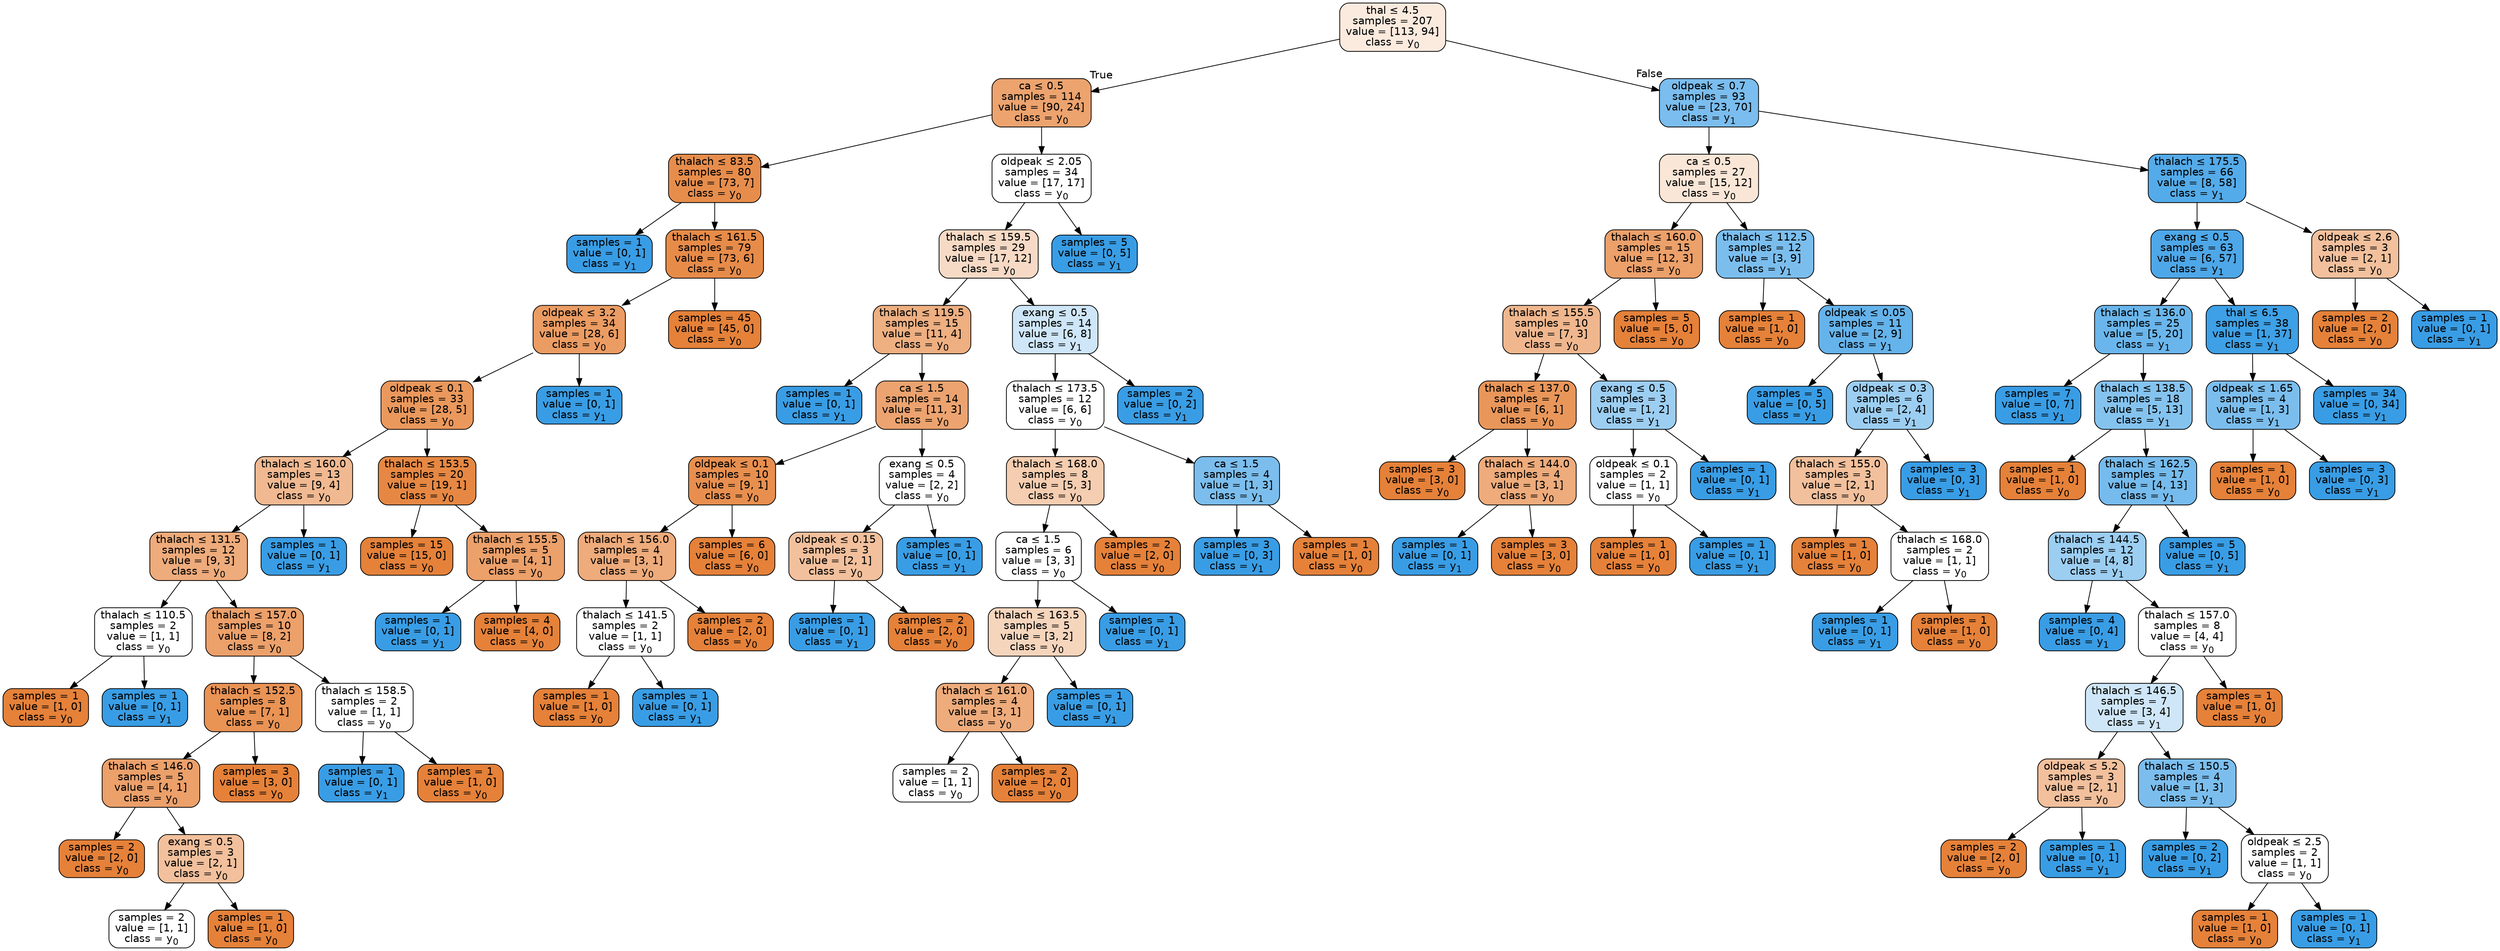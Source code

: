 digraph Tree {
node [shape=box, style="filled, rounded", color="black", fontname=helvetica] ;
edge [fontname=helvetica] ;
0 [label=<thal &le; 4.5<br/>samples = 207<br/>value = [113, 94]<br/>class = y<SUB>0</SUB>>, fillcolor="#fbeade"] ;
1 [label=<ca &le; 0.5<br/>samples = 114<br/>value = [90, 24]<br/>class = y<SUB>0</SUB>>, fillcolor="#eca36e"] ;
0 -> 1 [labeldistance=2.5, labelangle=45, headlabel="True"] ;
2 [label=<thalach &le; 83.5<br/>samples = 80<br/>value = [73, 7]<br/>class = y<SUB>0</SUB>>, fillcolor="#e78d4c"] ;
1 -> 2 ;
3 [label=<samples = 1<br/>value = [0, 1]<br/>class = y<SUB>1</SUB>>, fillcolor="#399de5"] ;
2 -> 3 ;
4 [label=<thalach &le; 161.5<br/>samples = 79<br/>value = [73, 6]<br/>class = y<SUB>0</SUB>>, fillcolor="#e78b49"] ;
2 -> 4 ;
5 [label=<oldpeak &le; 3.2<br/>samples = 34<br/>value = [28, 6]<br/>class = y<SUB>0</SUB>>, fillcolor="#eb9c63"] ;
4 -> 5 ;
6 [label=<oldpeak &le; 0.1<br/>samples = 33<br/>value = [28, 5]<br/>class = y<SUB>0</SUB>>, fillcolor="#ea985c"] ;
5 -> 6 ;
7 [label=<thalach &le; 160.0<br/>samples = 13<br/>value = [9, 4]<br/>class = y<SUB>0</SUB>>, fillcolor="#f1b991"] ;
6 -> 7 ;
8 [label=<thalach &le; 131.5<br/>samples = 12<br/>value = [9, 3]<br/>class = y<SUB>0</SUB>>, fillcolor="#eeab7b"] ;
7 -> 8 ;
9 [label=<thalach &le; 110.5<br/>samples = 2<br/>value = [1, 1]<br/>class = y<SUB>0</SUB>>, fillcolor="#ffffff"] ;
8 -> 9 ;
10 [label=<samples = 1<br/>value = [1, 0]<br/>class = y<SUB>0</SUB>>, fillcolor="#e58139"] ;
9 -> 10 ;
11 [label=<samples = 1<br/>value = [0, 1]<br/>class = y<SUB>1</SUB>>, fillcolor="#399de5"] ;
9 -> 11 ;
12 [label=<thalach &le; 157.0<br/>samples = 10<br/>value = [8, 2]<br/>class = y<SUB>0</SUB>>, fillcolor="#eca06a"] ;
8 -> 12 ;
13 [label=<thalach &le; 152.5<br/>samples = 8<br/>value = [7, 1]<br/>class = y<SUB>0</SUB>>, fillcolor="#e99355"] ;
12 -> 13 ;
14 [label=<thalach &le; 146.0<br/>samples = 5<br/>value = [4, 1]<br/>class = y<SUB>0</SUB>>, fillcolor="#eca06a"] ;
13 -> 14 ;
15 [label=<samples = 2<br/>value = [2, 0]<br/>class = y<SUB>0</SUB>>, fillcolor="#e58139"] ;
14 -> 15 ;
16 [label=<exang &le; 0.5<br/>samples = 3<br/>value = [2, 1]<br/>class = y<SUB>0</SUB>>, fillcolor="#f2c09c"] ;
14 -> 16 ;
17 [label=<samples = 2<br/>value = [1, 1]<br/>class = y<SUB>0</SUB>>, fillcolor="#ffffff"] ;
16 -> 17 ;
18 [label=<samples = 1<br/>value = [1, 0]<br/>class = y<SUB>0</SUB>>, fillcolor="#e58139"] ;
16 -> 18 ;
19 [label=<samples = 3<br/>value = [3, 0]<br/>class = y<SUB>0</SUB>>, fillcolor="#e58139"] ;
13 -> 19 ;
20 [label=<thalach &le; 158.5<br/>samples = 2<br/>value = [1, 1]<br/>class = y<SUB>0</SUB>>, fillcolor="#ffffff"] ;
12 -> 20 ;
21 [label=<samples = 1<br/>value = [0, 1]<br/>class = y<SUB>1</SUB>>, fillcolor="#399de5"] ;
20 -> 21 ;
22 [label=<samples = 1<br/>value = [1, 0]<br/>class = y<SUB>0</SUB>>, fillcolor="#e58139"] ;
20 -> 22 ;
23 [label=<samples = 1<br/>value = [0, 1]<br/>class = y<SUB>1</SUB>>, fillcolor="#399de5"] ;
7 -> 23 ;
24 [label=<thalach &le; 153.5<br/>samples = 20<br/>value = [19, 1]<br/>class = y<SUB>0</SUB>>, fillcolor="#e68843"] ;
6 -> 24 ;
25 [label=<samples = 15<br/>value = [15, 0]<br/>class = y<SUB>0</SUB>>, fillcolor="#e58139"] ;
24 -> 25 ;
26 [label=<thalach &le; 155.5<br/>samples = 5<br/>value = [4, 1]<br/>class = y<SUB>0</SUB>>, fillcolor="#eca06a"] ;
24 -> 26 ;
27 [label=<samples = 1<br/>value = [0, 1]<br/>class = y<SUB>1</SUB>>, fillcolor="#399de5"] ;
26 -> 27 ;
28 [label=<samples = 4<br/>value = [4, 0]<br/>class = y<SUB>0</SUB>>, fillcolor="#e58139"] ;
26 -> 28 ;
29 [label=<samples = 1<br/>value = [0, 1]<br/>class = y<SUB>1</SUB>>, fillcolor="#399de5"] ;
5 -> 29 ;
30 [label=<samples = 45<br/>value = [45, 0]<br/>class = y<SUB>0</SUB>>, fillcolor="#e58139"] ;
4 -> 30 ;
31 [label=<oldpeak &le; 2.05<br/>samples = 34<br/>value = [17, 17]<br/>class = y<SUB>0</SUB>>, fillcolor="#ffffff"] ;
1 -> 31 ;
32 [label=<thalach &le; 159.5<br/>samples = 29<br/>value = [17, 12]<br/>class = y<SUB>0</SUB>>, fillcolor="#f7dac5"] ;
31 -> 32 ;
33 [label=<thalach &le; 119.5<br/>samples = 15<br/>value = [11, 4]<br/>class = y<SUB>0</SUB>>, fillcolor="#eeaf81"] ;
32 -> 33 ;
34 [label=<samples = 1<br/>value = [0, 1]<br/>class = y<SUB>1</SUB>>, fillcolor="#399de5"] ;
33 -> 34 ;
35 [label=<ca &le; 1.5<br/>samples = 14<br/>value = [11, 3]<br/>class = y<SUB>0</SUB>>, fillcolor="#eca36f"] ;
33 -> 35 ;
36 [label=<oldpeak &le; 0.1<br/>samples = 10<br/>value = [9, 1]<br/>class = y<SUB>0</SUB>>, fillcolor="#e88f4f"] ;
35 -> 36 ;
37 [label=<thalach &le; 156.0<br/>samples = 4<br/>value = [3, 1]<br/>class = y<SUB>0</SUB>>, fillcolor="#eeab7b"] ;
36 -> 37 ;
38 [label=<thalach &le; 141.5<br/>samples = 2<br/>value = [1, 1]<br/>class = y<SUB>0</SUB>>, fillcolor="#ffffff"] ;
37 -> 38 ;
39 [label=<samples = 1<br/>value = [1, 0]<br/>class = y<SUB>0</SUB>>, fillcolor="#e58139"] ;
38 -> 39 ;
40 [label=<samples = 1<br/>value = [0, 1]<br/>class = y<SUB>1</SUB>>, fillcolor="#399de5"] ;
38 -> 40 ;
41 [label=<samples = 2<br/>value = [2, 0]<br/>class = y<SUB>0</SUB>>, fillcolor="#e58139"] ;
37 -> 41 ;
42 [label=<samples = 6<br/>value = [6, 0]<br/>class = y<SUB>0</SUB>>, fillcolor="#e58139"] ;
36 -> 42 ;
43 [label=<exang &le; 0.5<br/>samples = 4<br/>value = [2, 2]<br/>class = y<SUB>0</SUB>>, fillcolor="#ffffff"] ;
35 -> 43 ;
44 [label=<oldpeak &le; 0.15<br/>samples = 3<br/>value = [2, 1]<br/>class = y<SUB>0</SUB>>, fillcolor="#f2c09c"] ;
43 -> 44 ;
45 [label=<samples = 1<br/>value = [0, 1]<br/>class = y<SUB>1</SUB>>, fillcolor="#399de5"] ;
44 -> 45 ;
46 [label=<samples = 2<br/>value = [2, 0]<br/>class = y<SUB>0</SUB>>, fillcolor="#e58139"] ;
44 -> 46 ;
47 [label=<samples = 1<br/>value = [0, 1]<br/>class = y<SUB>1</SUB>>, fillcolor="#399de5"] ;
43 -> 47 ;
48 [label=<exang &le; 0.5<br/>samples = 14<br/>value = [6, 8]<br/>class = y<SUB>1</SUB>>, fillcolor="#cee6f8"] ;
32 -> 48 ;
49 [label=<thalach &le; 173.5<br/>samples = 12<br/>value = [6, 6]<br/>class = y<SUB>0</SUB>>, fillcolor="#ffffff"] ;
48 -> 49 ;
50 [label=<thalach &le; 168.0<br/>samples = 8<br/>value = [5, 3]<br/>class = y<SUB>0</SUB>>, fillcolor="#f5cdb0"] ;
49 -> 50 ;
51 [label=<ca &le; 1.5<br/>samples = 6<br/>value = [3, 3]<br/>class = y<SUB>0</SUB>>, fillcolor="#ffffff"] ;
50 -> 51 ;
52 [label=<thalach &le; 163.5<br/>samples = 5<br/>value = [3, 2]<br/>class = y<SUB>0</SUB>>, fillcolor="#f6d5bd"] ;
51 -> 52 ;
53 [label=<thalach &le; 161.0<br/>samples = 4<br/>value = [3, 1]<br/>class = y<SUB>0</SUB>>, fillcolor="#eeab7b"] ;
52 -> 53 ;
54 [label=<samples = 2<br/>value = [1, 1]<br/>class = y<SUB>0</SUB>>, fillcolor="#ffffff"] ;
53 -> 54 ;
55 [label=<samples = 2<br/>value = [2, 0]<br/>class = y<SUB>0</SUB>>, fillcolor="#e58139"] ;
53 -> 55 ;
56 [label=<samples = 1<br/>value = [0, 1]<br/>class = y<SUB>1</SUB>>, fillcolor="#399de5"] ;
52 -> 56 ;
57 [label=<samples = 1<br/>value = [0, 1]<br/>class = y<SUB>1</SUB>>, fillcolor="#399de5"] ;
51 -> 57 ;
58 [label=<samples = 2<br/>value = [2, 0]<br/>class = y<SUB>0</SUB>>, fillcolor="#e58139"] ;
50 -> 58 ;
59 [label=<ca &le; 1.5<br/>samples = 4<br/>value = [1, 3]<br/>class = y<SUB>1</SUB>>, fillcolor="#7bbeee"] ;
49 -> 59 ;
60 [label=<samples = 3<br/>value = [0, 3]<br/>class = y<SUB>1</SUB>>, fillcolor="#399de5"] ;
59 -> 60 ;
61 [label=<samples = 1<br/>value = [1, 0]<br/>class = y<SUB>0</SUB>>, fillcolor="#e58139"] ;
59 -> 61 ;
62 [label=<samples = 2<br/>value = [0, 2]<br/>class = y<SUB>1</SUB>>, fillcolor="#399de5"] ;
48 -> 62 ;
63 [label=<samples = 5<br/>value = [0, 5]<br/>class = y<SUB>1</SUB>>, fillcolor="#399de5"] ;
31 -> 63 ;
64 [label=<oldpeak &le; 0.7<br/>samples = 93<br/>value = [23, 70]<br/>class = y<SUB>1</SUB>>, fillcolor="#7abdee"] ;
0 -> 64 [labeldistance=2.5, labelangle=-45, headlabel="False"] ;
65 [label=<ca &le; 0.5<br/>samples = 27<br/>value = [15, 12]<br/>class = y<SUB>0</SUB>>, fillcolor="#fae6d7"] ;
64 -> 65 ;
66 [label=<thalach &le; 160.0<br/>samples = 15<br/>value = [12, 3]<br/>class = y<SUB>0</SUB>>, fillcolor="#eca06a"] ;
65 -> 66 ;
67 [label=<thalach &le; 155.5<br/>samples = 10<br/>value = [7, 3]<br/>class = y<SUB>0</SUB>>, fillcolor="#f0b78e"] ;
66 -> 67 ;
68 [label=<thalach &le; 137.0<br/>samples = 7<br/>value = [6, 1]<br/>class = y<SUB>0</SUB>>, fillcolor="#e9965a"] ;
67 -> 68 ;
69 [label=<samples = 3<br/>value = [3, 0]<br/>class = y<SUB>0</SUB>>, fillcolor="#e58139"] ;
68 -> 69 ;
70 [label=<thalach &le; 144.0<br/>samples = 4<br/>value = [3, 1]<br/>class = y<SUB>0</SUB>>, fillcolor="#eeab7b"] ;
68 -> 70 ;
71 [label=<samples = 1<br/>value = [0, 1]<br/>class = y<SUB>1</SUB>>, fillcolor="#399de5"] ;
70 -> 71 ;
72 [label=<samples = 3<br/>value = [3, 0]<br/>class = y<SUB>0</SUB>>, fillcolor="#e58139"] ;
70 -> 72 ;
73 [label=<exang &le; 0.5<br/>samples = 3<br/>value = [1, 2]<br/>class = y<SUB>1</SUB>>, fillcolor="#9ccef2"] ;
67 -> 73 ;
74 [label=<oldpeak &le; 0.1<br/>samples = 2<br/>value = [1, 1]<br/>class = y<SUB>0</SUB>>, fillcolor="#ffffff"] ;
73 -> 74 ;
75 [label=<samples = 1<br/>value = [1, 0]<br/>class = y<SUB>0</SUB>>, fillcolor="#e58139"] ;
74 -> 75 ;
76 [label=<samples = 1<br/>value = [0, 1]<br/>class = y<SUB>1</SUB>>, fillcolor="#399de5"] ;
74 -> 76 ;
77 [label=<samples = 1<br/>value = [0, 1]<br/>class = y<SUB>1</SUB>>, fillcolor="#399de5"] ;
73 -> 77 ;
78 [label=<samples = 5<br/>value = [5, 0]<br/>class = y<SUB>0</SUB>>, fillcolor="#e58139"] ;
66 -> 78 ;
79 [label=<thalach &le; 112.5<br/>samples = 12<br/>value = [3, 9]<br/>class = y<SUB>1</SUB>>, fillcolor="#7bbeee"] ;
65 -> 79 ;
80 [label=<samples = 1<br/>value = [1, 0]<br/>class = y<SUB>0</SUB>>, fillcolor="#e58139"] ;
79 -> 80 ;
81 [label=<oldpeak &le; 0.05<br/>samples = 11<br/>value = [2, 9]<br/>class = y<SUB>1</SUB>>, fillcolor="#65b3eb"] ;
79 -> 81 ;
82 [label=<samples = 5<br/>value = [0, 5]<br/>class = y<SUB>1</SUB>>, fillcolor="#399de5"] ;
81 -> 82 ;
83 [label=<oldpeak &le; 0.3<br/>samples = 6<br/>value = [2, 4]<br/>class = y<SUB>1</SUB>>, fillcolor="#9ccef2"] ;
81 -> 83 ;
84 [label=<thalach &le; 155.0<br/>samples = 3<br/>value = [2, 1]<br/>class = y<SUB>0</SUB>>, fillcolor="#f2c09c"] ;
83 -> 84 ;
85 [label=<samples = 1<br/>value = [1, 0]<br/>class = y<SUB>0</SUB>>, fillcolor="#e58139"] ;
84 -> 85 ;
86 [label=<thalach &le; 168.0<br/>samples = 2<br/>value = [1, 1]<br/>class = y<SUB>0</SUB>>, fillcolor="#ffffff"] ;
84 -> 86 ;
87 [label=<samples = 1<br/>value = [0, 1]<br/>class = y<SUB>1</SUB>>, fillcolor="#399de5"] ;
86 -> 87 ;
88 [label=<samples = 1<br/>value = [1, 0]<br/>class = y<SUB>0</SUB>>, fillcolor="#e58139"] ;
86 -> 88 ;
89 [label=<samples = 3<br/>value = [0, 3]<br/>class = y<SUB>1</SUB>>, fillcolor="#399de5"] ;
83 -> 89 ;
90 [label=<thalach &le; 175.5<br/>samples = 66<br/>value = [8, 58]<br/>class = y<SUB>1</SUB>>, fillcolor="#54abe9"] ;
64 -> 90 ;
91 [label=<exang &le; 0.5<br/>samples = 63<br/>value = [6, 57]<br/>class = y<SUB>1</SUB>>, fillcolor="#4ea7e8"] ;
90 -> 91 ;
92 [label=<thalach &le; 136.0<br/>samples = 25<br/>value = [5, 20]<br/>class = y<SUB>1</SUB>>, fillcolor="#6ab6ec"] ;
91 -> 92 ;
93 [label=<samples = 7<br/>value = [0, 7]<br/>class = y<SUB>1</SUB>>, fillcolor="#399de5"] ;
92 -> 93 ;
94 [label=<thalach &le; 138.5<br/>samples = 18<br/>value = [5, 13]<br/>class = y<SUB>1</SUB>>, fillcolor="#85c3ef"] ;
92 -> 94 ;
95 [label=<samples = 1<br/>value = [1, 0]<br/>class = y<SUB>0</SUB>>, fillcolor="#e58139"] ;
94 -> 95 ;
96 [label=<thalach &le; 162.5<br/>samples = 17<br/>value = [4, 13]<br/>class = y<SUB>1</SUB>>, fillcolor="#76bbed"] ;
94 -> 96 ;
97 [label=<thalach &le; 144.5<br/>samples = 12<br/>value = [4, 8]<br/>class = y<SUB>1</SUB>>, fillcolor="#9ccef2"] ;
96 -> 97 ;
98 [label=<samples = 4<br/>value = [0, 4]<br/>class = y<SUB>1</SUB>>, fillcolor="#399de5"] ;
97 -> 98 ;
99 [label=<thalach &le; 157.0<br/>samples = 8<br/>value = [4, 4]<br/>class = y<SUB>0</SUB>>, fillcolor="#ffffff"] ;
97 -> 99 ;
100 [label=<thalach &le; 146.5<br/>samples = 7<br/>value = [3, 4]<br/>class = y<SUB>1</SUB>>, fillcolor="#cee6f8"] ;
99 -> 100 ;
101 [label=<oldpeak &le; 5.2<br/>samples = 3<br/>value = [2, 1]<br/>class = y<SUB>0</SUB>>, fillcolor="#f2c09c"] ;
100 -> 101 ;
102 [label=<samples = 2<br/>value = [2, 0]<br/>class = y<SUB>0</SUB>>, fillcolor="#e58139"] ;
101 -> 102 ;
103 [label=<samples = 1<br/>value = [0, 1]<br/>class = y<SUB>1</SUB>>, fillcolor="#399de5"] ;
101 -> 103 ;
104 [label=<thalach &le; 150.5<br/>samples = 4<br/>value = [1, 3]<br/>class = y<SUB>1</SUB>>, fillcolor="#7bbeee"] ;
100 -> 104 ;
105 [label=<samples = 2<br/>value = [0, 2]<br/>class = y<SUB>1</SUB>>, fillcolor="#399de5"] ;
104 -> 105 ;
106 [label=<oldpeak &le; 2.5<br/>samples = 2<br/>value = [1, 1]<br/>class = y<SUB>0</SUB>>, fillcolor="#ffffff"] ;
104 -> 106 ;
107 [label=<samples = 1<br/>value = [1, 0]<br/>class = y<SUB>0</SUB>>, fillcolor="#e58139"] ;
106 -> 107 ;
108 [label=<samples = 1<br/>value = [0, 1]<br/>class = y<SUB>1</SUB>>, fillcolor="#399de5"] ;
106 -> 108 ;
109 [label=<samples = 1<br/>value = [1, 0]<br/>class = y<SUB>0</SUB>>, fillcolor="#e58139"] ;
99 -> 109 ;
110 [label=<samples = 5<br/>value = [0, 5]<br/>class = y<SUB>1</SUB>>, fillcolor="#399de5"] ;
96 -> 110 ;
111 [label=<thal &le; 6.5<br/>samples = 38<br/>value = [1, 37]<br/>class = y<SUB>1</SUB>>, fillcolor="#3ea0e6"] ;
91 -> 111 ;
112 [label=<oldpeak &le; 1.65<br/>samples = 4<br/>value = [1, 3]<br/>class = y<SUB>1</SUB>>, fillcolor="#7bbeee"] ;
111 -> 112 ;
113 [label=<samples = 1<br/>value = [1, 0]<br/>class = y<SUB>0</SUB>>, fillcolor="#e58139"] ;
112 -> 113 ;
114 [label=<samples = 3<br/>value = [0, 3]<br/>class = y<SUB>1</SUB>>, fillcolor="#399de5"] ;
112 -> 114 ;
115 [label=<samples = 34<br/>value = [0, 34]<br/>class = y<SUB>1</SUB>>, fillcolor="#399de5"] ;
111 -> 115 ;
116 [label=<oldpeak &le; 2.6<br/>samples = 3<br/>value = [2, 1]<br/>class = y<SUB>0</SUB>>, fillcolor="#f2c09c"] ;
90 -> 116 ;
117 [label=<samples = 2<br/>value = [2, 0]<br/>class = y<SUB>0</SUB>>, fillcolor="#e58139"] ;
116 -> 117 ;
118 [label=<samples = 1<br/>value = [0, 1]<br/>class = y<SUB>1</SUB>>, fillcolor="#399de5"] ;
116 -> 118 ;
}
